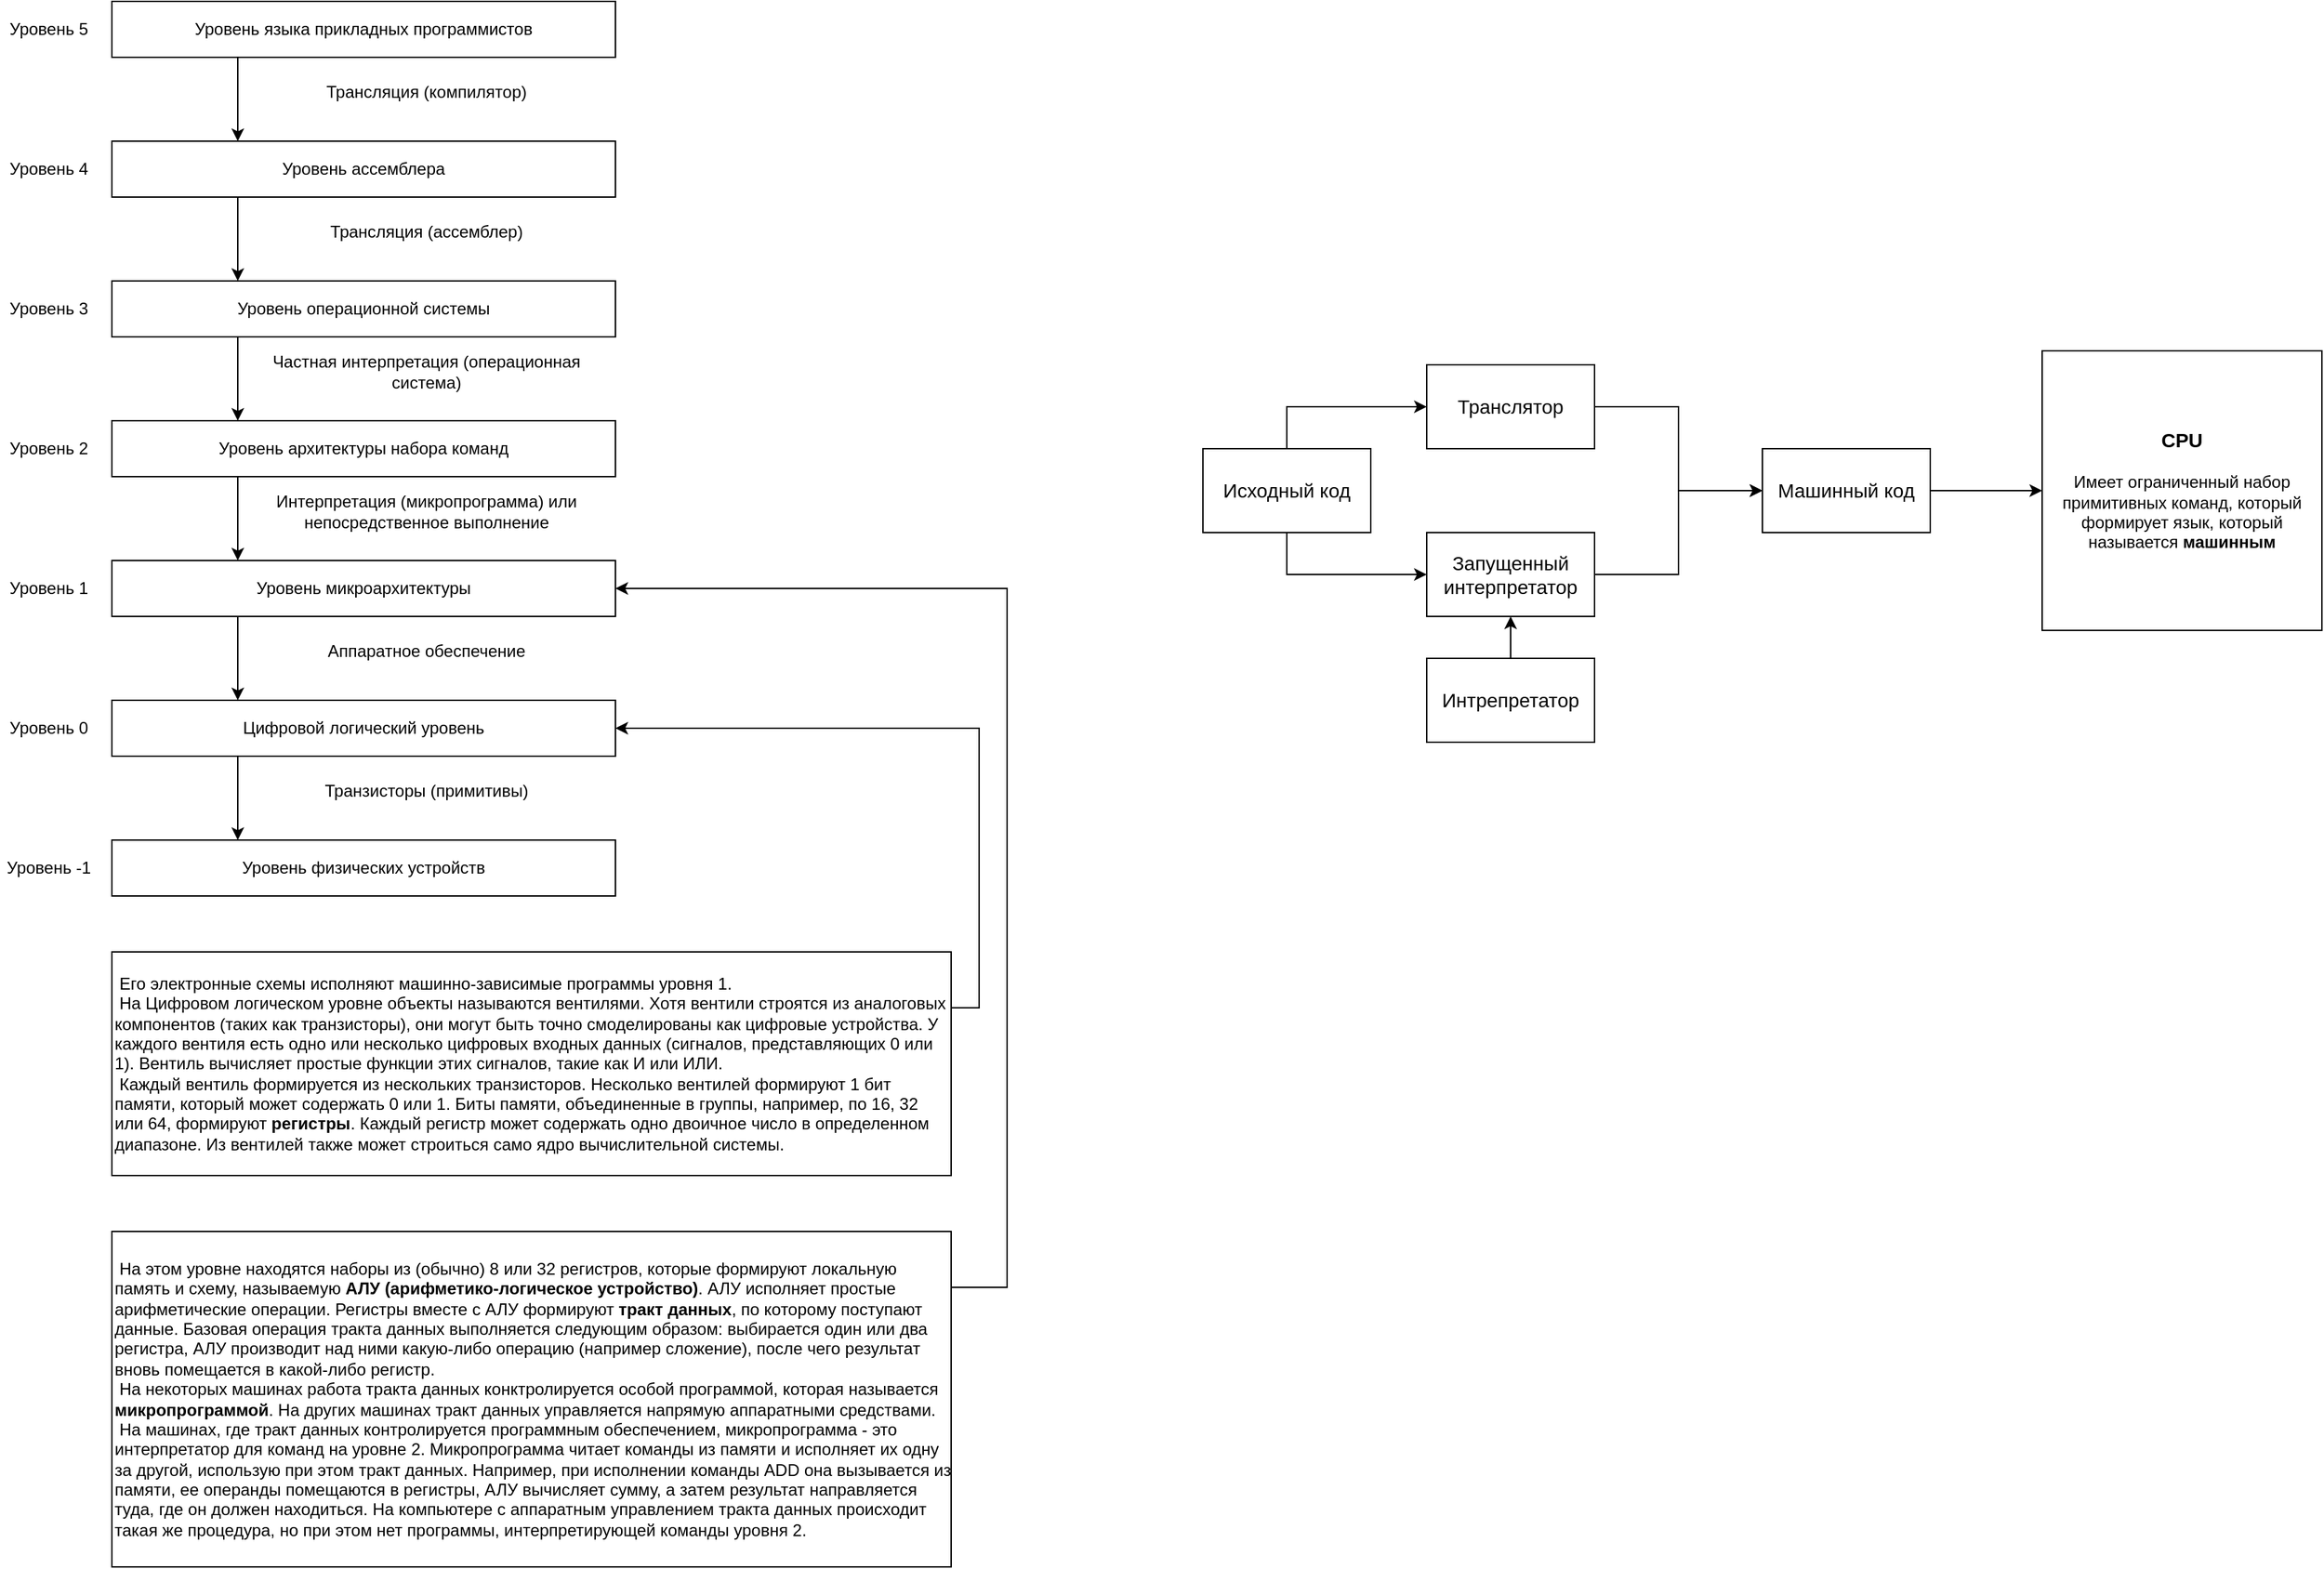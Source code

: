 <mxfile version="16.1.0" type="github">
  <diagram id="5aGI3u4Uk3V0lVAwT1QT" name="Page-1">
    <mxGraphModel dx="1688" dy="899" grid="1" gridSize="10" guides="1" tooltips="1" connect="1" arrows="1" fold="1" page="1" pageScale="1" pageWidth="827" pageHeight="1169" math="0" shadow="0">
      <root>
        <mxCell id="0" />
        <mxCell id="1" parent="0" />
        <mxCell id="48jm5ZyXqzUocx9abQVC-2" value="&lt;b&gt;&lt;font style=&quot;font-size: 14px&quot;&gt;CPU&lt;/font&gt;&lt;/b&gt;&lt;br&gt;&lt;br&gt;Имеет ограниченный набор примитивных команд, который формирует язык, который называется&amp;nbsp;&lt;b&gt;машинным&lt;/b&gt;" style="whiteSpace=wrap;html=1;aspect=fixed;" parent="1" vertex="1">
          <mxGeometry x="660" y="290" width="200" height="200" as="geometry" />
        </mxCell>
        <mxCell id="A65hLVvP_klmRv-O_LiD-11" style="edgeStyle=orthogonalEdgeStyle;rounded=0;orthogonalLoop=1;jettySize=auto;html=1;exitX=0.5;exitY=0;exitDx=0;exitDy=0;entryX=0.5;entryY=1;entryDx=0;entryDy=0;fontSize=14;" parent="1" source="48jm5ZyXqzUocx9abQVC-5" target="48jm5ZyXqzUocx9abQVC-21" edge="1">
          <mxGeometry relative="1" as="geometry" />
        </mxCell>
        <mxCell id="48jm5ZyXqzUocx9abQVC-5" value="Интрепретатор" style="rounded=0;whiteSpace=wrap;html=1;fontSize=14;" parent="1" vertex="1">
          <mxGeometry x="220" y="510" width="120" height="60" as="geometry" />
        </mxCell>
        <mxCell id="A65hLVvP_klmRv-O_LiD-4" style="edgeStyle=orthogonalEdgeStyle;rounded=0;orthogonalLoop=1;jettySize=auto;html=1;exitX=1;exitY=0.5;exitDx=0;exitDy=0;entryX=0;entryY=0.5;entryDx=0;entryDy=0;" parent="1" source="48jm5ZyXqzUocx9abQVC-6" target="A65hLVvP_klmRv-O_LiD-1" edge="1">
          <mxGeometry relative="1" as="geometry" />
        </mxCell>
        <mxCell id="48jm5ZyXqzUocx9abQVC-6" value="Транслятор" style="rounded=0;whiteSpace=wrap;html=1;fontSize=14;" parent="1" vertex="1">
          <mxGeometry x="220" y="300" width="120" height="60" as="geometry" />
        </mxCell>
        <mxCell id="A65hLVvP_klmRv-O_LiD-12" style="edgeStyle=orthogonalEdgeStyle;rounded=0;orthogonalLoop=1;jettySize=auto;html=1;exitX=0.5;exitY=1;exitDx=0;exitDy=0;entryX=0;entryY=0.5;entryDx=0;entryDy=0;fontSize=14;" parent="1" source="48jm5ZyXqzUocx9abQVC-7" target="48jm5ZyXqzUocx9abQVC-21" edge="1">
          <mxGeometry relative="1" as="geometry" />
        </mxCell>
        <mxCell id="A65hLVvP_klmRv-O_LiD-13" style="edgeStyle=orthogonalEdgeStyle;rounded=0;orthogonalLoop=1;jettySize=auto;html=1;exitX=0.5;exitY=0;exitDx=0;exitDy=0;entryX=0;entryY=0.5;entryDx=0;entryDy=0;fontSize=14;" parent="1" source="48jm5ZyXqzUocx9abQVC-7" target="48jm5ZyXqzUocx9abQVC-6" edge="1">
          <mxGeometry relative="1" as="geometry" />
        </mxCell>
        <mxCell id="48jm5ZyXqzUocx9abQVC-7" value="Исходный код" style="rounded=0;whiteSpace=wrap;html=1;fontSize=14;" parent="1" vertex="1">
          <mxGeometry x="60" y="360" width="120" height="60" as="geometry" />
        </mxCell>
        <mxCell id="A65hLVvP_klmRv-O_LiD-3" style="edgeStyle=orthogonalEdgeStyle;rounded=0;orthogonalLoop=1;jettySize=auto;html=1;exitX=1;exitY=0.5;exitDx=0;exitDy=0;entryX=0;entryY=0.5;entryDx=0;entryDy=0;" parent="1" source="48jm5ZyXqzUocx9abQVC-21" target="A65hLVvP_klmRv-O_LiD-1" edge="1">
          <mxGeometry relative="1" as="geometry" />
        </mxCell>
        <mxCell id="48jm5ZyXqzUocx9abQVC-21" value="Запущенный интерпретатор" style="rounded=0;whiteSpace=wrap;html=1;fontSize=14;" parent="1" vertex="1">
          <mxGeometry x="220" y="420" width="120" height="60" as="geometry" />
        </mxCell>
        <mxCell id="A65hLVvP_klmRv-O_LiD-6" style="edgeStyle=orthogonalEdgeStyle;rounded=0;orthogonalLoop=1;jettySize=auto;html=1;exitX=1;exitY=0.5;exitDx=0;exitDy=0;fontSize=14;" parent="1" source="A65hLVvP_klmRv-O_LiD-1" target="48jm5ZyXqzUocx9abQVC-2" edge="1">
          <mxGeometry relative="1" as="geometry" />
        </mxCell>
        <mxCell id="A65hLVvP_klmRv-O_LiD-1" value="&lt;font style=&quot;font-size: 14px&quot;&gt;Машинный код&lt;/font&gt;" style="rounded=0;whiteSpace=wrap;html=1;" parent="1" vertex="1">
          <mxGeometry x="460" y="360" width="120" height="60" as="geometry" />
        </mxCell>
        <mxCell id="O4TkIy4pa-xYhpApQaXB-8" style="edgeStyle=orthogonalEdgeStyle;rounded=0;orthogonalLoop=1;jettySize=auto;html=1;exitX=0.25;exitY=1;exitDx=0;exitDy=0;entryX=0.25;entryY=0;entryDx=0;entryDy=0;" edge="1" parent="1" source="O4TkIy4pa-xYhpApQaXB-1" target="O4TkIy4pa-xYhpApQaXB-5">
          <mxGeometry relative="1" as="geometry" />
        </mxCell>
        <mxCell id="O4TkIy4pa-xYhpApQaXB-1" value="Уровень языка прикладных программистов" style="rounded=0;whiteSpace=wrap;html=1;" vertex="1" parent="1">
          <mxGeometry x="-720" y="40" width="360" height="40" as="geometry" />
        </mxCell>
        <mxCell id="O4TkIy4pa-xYhpApQaXB-3" value="Уровень 5" style="text;html=1;strokeColor=none;fillColor=none;align=center;verticalAlign=middle;whiteSpace=wrap;rounded=0;" vertex="1" parent="1">
          <mxGeometry x="-800" y="45" width="70" height="30" as="geometry" />
        </mxCell>
        <mxCell id="O4TkIy4pa-xYhpApQaXB-4" value="Трансляция (компилятор)" style="text;html=1;strokeColor=none;fillColor=none;align=center;verticalAlign=middle;whiteSpace=wrap;rounded=0;" vertex="1" parent="1">
          <mxGeometry x="-630" y="90" width="270" height="30" as="geometry" />
        </mxCell>
        <mxCell id="O4TkIy4pa-xYhpApQaXB-12" style="edgeStyle=orthogonalEdgeStyle;rounded=0;orthogonalLoop=1;jettySize=auto;html=1;exitX=0.25;exitY=1;exitDx=0;exitDy=0;entryX=0.25;entryY=0;entryDx=0;entryDy=0;" edge="1" parent="1" source="O4TkIy4pa-xYhpApQaXB-5" target="O4TkIy4pa-xYhpApQaXB-9">
          <mxGeometry relative="1" as="geometry" />
        </mxCell>
        <mxCell id="O4TkIy4pa-xYhpApQaXB-5" value="Уровень ассемблера" style="rounded=0;whiteSpace=wrap;html=1;" vertex="1" parent="1">
          <mxGeometry x="-720" y="140" width="360" height="40" as="geometry" />
        </mxCell>
        <mxCell id="O4TkIy4pa-xYhpApQaXB-6" value="Уровень 4" style="text;html=1;strokeColor=none;fillColor=none;align=center;verticalAlign=middle;whiteSpace=wrap;rounded=0;" vertex="1" parent="1">
          <mxGeometry x="-800" y="145" width="70" height="30" as="geometry" />
        </mxCell>
        <mxCell id="O4TkIy4pa-xYhpApQaXB-7" value="Трансляция (ассемблер)" style="text;html=1;strokeColor=none;fillColor=none;align=center;verticalAlign=middle;whiteSpace=wrap;rounded=0;" vertex="1" parent="1">
          <mxGeometry x="-630" y="190" width="270" height="30" as="geometry" />
        </mxCell>
        <mxCell id="O4TkIy4pa-xYhpApQaXB-16" style="edgeStyle=orthogonalEdgeStyle;rounded=0;orthogonalLoop=1;jettySize=auto;html=1;exitX=0.25;exitY=1;exitDx=0;exitDy=0;entryX=0.25;entryY=0;entryDx=0;entryDy=0;" edge="1" parent="1" source="O4TkIy4pa-xYhpApQaXB-9" target="O4TkIy4pa-xYhpApQaXB-13">
          <mxGeometry relative="1" as="geometry" />
        </mxCell>
        <mxCell id="O4TkIy4pa-xYhpApQaXB-9" value="Уровень операционной системы" style="rounded=0;whiteSpace=wrap;html=1;" vertex="1" parent="1">
          <mxGeometry x="-720" y="240" width="360" height="40" as="geometry" />
        </mxCell>
        <mxCell id="O4TkIy4pa-xYhpApQaXB-10" value="Уровень 3" style="text;html=1;strokeColor=none;fillColor=none;align=center;verticalAlign=middle;whiteSpace=wrap;rounded=0;" vertex="1" parent="1">
          <mxGeometry x="-800" y="245" width="70" height="30" as="geometry" />
        </mxCell>
        <mxCell id="O4TkIy4pa-xYhpApQaXB-11" value="Частная интерпретация (операционная система)" style="text;html=1;strokeColor=none;fillColor=none;align=center;verticalAlign=middle;whiteSpace=wrap;rounded=0;" vertex="1" parent="1">
          <mxGeometry x="-630" y="290" width="270" height="30" as="geometry" />
        </mxCell>
        <mxCell id="O4TkIy4pa-xYhpApQaXB-20" style="edgeStyle=orthogonalEdgeStyle;rounded=0;orthogonalLoop=1;jettySize=auto;html=1;exitX=0.25;exitY=1;exitDx=0;exitDy=0;entryX=0.25;entryY=0;entryDx=0;entryDy=0;" edge="1" parent="1" source="O4TkIy4pa-xYhpApQaXB-13" target="O4TkIy4pa-xYhpApQaXB-17">
          <mxGeometry relative="1" as="geometry" />
        </mxCell>
        <mxCell id="O4TkIy4pa-xYhpApQaXB-13" value="Уровень архитектуры набора команд" style="rounded=0;whiteSpace=wrap;html=1;" vertex="1" parent="1">
          <mxGeometry x="-720" y="340" width="360" height="40" as="geometry" />
        </mxCell>
        <mxCell id="O4TkIy4pa-xYhpApQaXB-14" value="Уровень 2" style="text;html=1;strokeColor=none;fillColor=none;align=center;verticalAlign=middle;whiteSpace=wrap;rounded=0;" vertex="1" parent="1">
          <mxGeometry x="-800" y="345" width="70" height="30" as="geometry" />
        </mxCell>
        <mxCell id="O4TkIy4pa-xYhpApQaXB-15" value="Интерпретация (микропрограмма) или непосредственное выполнение" style="text;html=1;strokeColor=none;fillColor=none;align=center;verticalAlign=middle;whiteSpace=wrap;rounded=0;" vertex="1" parent="1">
          <mxGeometry x="-630" y="390" width="270" height="30" as="geometry" />
        </mxCell>
        <mxCell id="O4TkIy4pa-xYhpApQaXB-24" style="edgeStyle=orthogonalEdgeStyle;rounded=0;orthogonalLoop=1;jettySize=auto;html=1;exitX=0.25;exitY=1;exitDx=0;exitDy=0;entryX=0.25;entryY=0;entryDx=0;entryDy=0;" edge="1" parent="1" source="O4TkIy4pa-xYhpApQaXB-17" target="O4TkIy4pa-xYhpApQaXB-21">
          <mxGeometry relative="1" as="geometry" />
        </mxCell>
        <mxCell id="O4TkIy4pa-xYhpApQaXB-17" value="Уровень микроархитектуры" style="rounded=0;whiteSpace=wrap;html=1;" vertex="1" parent="1">
          <mxGeometry x="-720" y="440" width="360" height="40" as="geometry" />
        </mxCell>
        <mxCell id="O4TkIy4pa-xYhpApQaXB-18" value="Уровень 1" style="text;html=1;strokeColor=none;fillColor=none;align=center;verticalAlign=middle;whiteSpace=wrap;rounded=0;" vertex="1" parent="1">
          <mxGeometry x="-800" y="445" width="70" height="30" as="geometry" />
        </mxCell>
        <mxCell id="O4TkIy4pa-xYhpApQaXB-19" value="Аппаратное обеспечение" style="text;html=1;strokeColor=none;fillColor=none;align=center;verticalAlign=middle;whiteSpace=wrap;rounded=0;" vertex="1" parent="1">
          <mxGeometry x="-630" y="490" width="270" height="30" as="geometry" />
        </mxCell>
        <mxCell id="O4TkIy4pa-xYhpApQaXB-27" style="edgeStyle=orthogonalEdgeStyle;rounded=0;orthogonalLoop=1;jettySize=auto;html=1;exitX=0.25;exitY=1;exitDx=0;exitDy=0;entryX=0.25;entryY=0;entryDx=0;entryDy=0;" edge="1" parent="1" source="O4TkIy4pa-xYhpApQaXB-21" target="O4TkIy4pa-xYhpApQaXB-25">
          <mxGeometry relative="1" as="geometry" />
        </mxCell>
        <mxCell id="O4TkIy4pa-xYhpApQaXB-21" value="Цифровой логический уровень" style="rounded=0;whiteSpace=wrap;html=1;" vertex="1" parent="1">
          <mxGeometry x="-720" y="540" width="360" height="40" as="geometry" />
        </mxCell>
        <mxCell id="O4TkIy4pa-xYhpApQaXB-22" value="Уровень 0" style="text;html=1;strokeColor=none;fillColor=none;align=center;verticalAlign=middle;whiteSpace=wrap;rounded=0;" vertex="1" parent="1">
          <mxGeometry x="-800" y="545" width="70" height="30" as="geometry" />
        </mxCell>
        <mxCell id="O4TkIy4pa-xYhpApQaXB-25" value="Уровень физических устройств" style="rounded=0;whiteSpace=wrap;html=1;" vertex="1" parent="1">
          <mxGeometry x="-720" y="640" width="360" height="40" as="geometry" />
        </mxCell>
        <mxCell id="O4TkIy4pa-xYhpApQaXB-26" value="Уровень -1" style="text;html=1;strokeColor=none;fillColor=none;align=center;verticalAlign=middle;whiteSpace=wrap;rounded=0;" vertex="1" parent="1">
          <mxGeometry x="-800" y="645" width="70" height="30" as="geometry" />
        </mxCell>
        <mxCell id="O4TkIy4pa-xYhpApQaXB-36" style="edgeStyle=orthogonalEdgeStyle;rounded=0;orthogonalLoop=1;jettySize=auto;html=1;exitX=1;exitY=0.25;exitDx=0;exitDy=0;entryX=1;entryY=0.5;entryDx=0;entryDy=0;" edge="1" parent="1" source="O4TkIy4pa-xYhpApQaXB-28" target="O4TkIy4pa-xYhpApQaXB-21">
          <mxGeometry relative="1" as="geometry" />
        </mxCell>
        <mxCell id="O4TkIy4pa-xYhpApQaXB-28" value="	&lt;span style=&quot;white-space: pre&quot;&gt;	&lt;/span&gt;Его электронные схемы исполняют машинно-зависимые программы уровня 1.&lt;br&gt;	&lt;span style=&quot;white-space: pre&quot;&gt;	&lt;/span&gt;На Цифровом логическом уровне объекты называются вентилями. Хотя вентили строятся из аналоговых компонентов (таких как транзисторы), они могут быть точно смоделированы как цифровые устройства. У каждого вентиля есть одно или несколько цифровых входных данных (сигналов, представляющих 0 или 1). Вентиль вычисляет простые функции этих сигналов, такие как И или ИЛИ.&lt;br&gt;	&lt;span style=&quot;white-space: pre&quot;&gt;	&lt;/span&gt;Каждый вентиль формируется из нескольких транзисторов. Несколько вентилей формируют 1 бит памяти, который может содержать 0 или 1. Биты памяти, объединенные в группы, например, по 16, 32 или 64, формируют &lt;b&gt;регистры&lt;/b&gt;. Каждый регистр может содержать одно двоичное число в определенном диапазоне. Из вентилей также может строиться само ядро вычислительной системы." style="rounded=0;whiteSpace=wrap;html=1;align=left;" vertex="1" parent="1">
          <mxGeometry x="-720" y="720" width="600" height="160" as="geometry" />
        </mxCell>
        <mxCell id="O4TkIy4pa-xYhpApQaXB-31" value="Транзисторы (примитивы)" style="text;html=1;strokeColor=none;fillColor=none;align=center;verticalAlign=middle;whiteSpace=wrap;rounded=0;" vertex="1" parent="1">
          <mxGeometry x="-630" y="590" width="270" height="30" as="geometry" />
        </mxCell>
        <mxCell id="O4TkIy4pa-xYhpApQaXB-37" style="edgeStyle=orthogonalEdgeStyle;rounded=0;orthogonalLoop=1;jettySize=auto;html=1;exitX=1;exitY=0.25;exitDx=0;exitDy=0;entryX=1;entryY=0.5;entryDx=0;entryDy=0;" edge="1" parent="1" source="O4TkIy4pa-xYhpApQaXB-35" target="O4TkIy4pa-xYhpApQaXB-17">
          <mxGeometry relative="1" as="geometry">
            <Array as="points">
              <mxPoint x="-80" y="960" />
              <mxPoint x="-80" y="460" />
            </Array>
          </mxGeometry>
        </mxCell>
        <mxCell id="O4TkIy4pa-xYhpApQaXB-35" value="&lt;span&gt;	&lt;/span&gt;&lt;span style=&quot;white-space: pre&quot;&gt;	&lt;/span&gt;На этом уровне находятся наборы из (обычно) 8 или 32 регистров, которые формируют локальную память и схему, называемую&amp;nbsp;&lt;b&gt;АЛУ (арифметико-логическое устройство)&lt;/b&gt;. АЛУ исполняет простые арифметические операции. Регистры вместе с АЛУ формируют &lt;b&gt;тракт данных&lt;/b&gt;, по которому поступают данные. Базовая операция тракта данных выполняется следующим образом: выбирается один или два регистра, АЛУ производит над ними какую-либо операцию (например сложение), после чего результат вновь помещается в какой-либо регистр.&lt;br&gt;&lt;span&gt;	&lt;/span&gt;&lt;span style=&quot;white-space: pre&quot;&gt;	&lt;/span&gt;На некоторых машинах работа тракта данных конктролируется особой программой, которая называется &lt;b&gt;микропрограммой&lt;/b&gt;. На других машинах тракт данных управляется напрямую аппаратными средствами.&lt;br&gt;&lt;span&gt;	&lt;span style=&quot;white-space: pre&quot;&gt;	&lt;/span&gt;На машинах, где тракт данных контролируется программным обеспечением, микропрограмма - это интерпретатор для команд на уровне 2. Микропрограмма читает команды из памяти и исполняет их одну за другой, использую при этом тракт данных. Например, при исполнении команды ADD она вызывается из памяти, ее операнды помещаются в регистры, АЛУ вычисляет сумму, а затем результат направляется туда, где он должен находиться. На компьютере с аппаратным управлением тракта данных происходит такая же процедура, но при этом нет программы, интерпретирующей команды уровня 2.&lt;/span&gt;&lt;span&gt;&lt;br&gt;&lt;/span&gt;" style="rounded=0;whiteSpace=wrap;html=1;align=left;" vertex="1" parent="1">
          <mxGeometry x="-720" y="920" width="600" height="240" as="geometry" />
        </mxCell>
      </root>
    </mxGraphModel>
  </diagram>
</mxfile>
